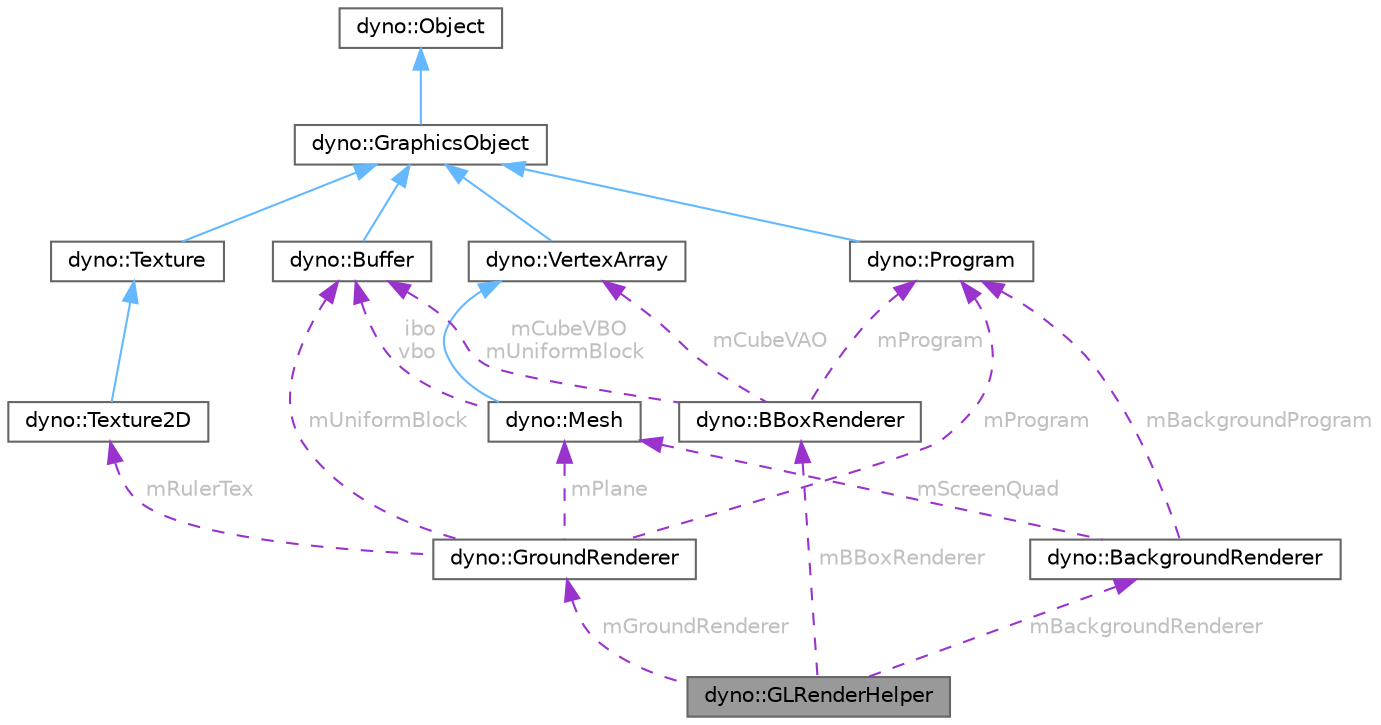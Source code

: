 digraph "dyno::GLRenderHelper"
{
 // LATEX_PDF_SIZE
  bgcolor="transparent";
  edge [fontname=Helvetica,fontsize=10,labelfontname=Helvetica,labelfontsize=10];
  node [fontname=Helvetica,fontsize=10,shape=box,height=0.2,width=0.4];
  Node1 [id="Node000001",label="dyno::GLRenderHelper",height=0.2,width=0.4,color="gray40", fillcolor="grey60", style="filled", fontcolor="black",tooltip=" "];
  Node2 -> Node1 [id="edge1_Node000001_Node000002",dir="back",color="darkorchid3",style="dashed",tooltip=" ",label=" mBBoxRenderer",fontcolor="grey" ];
  Node2 [id="Node000002",label="dyno::BBoxRenderer",height=0.2,width=0.4,color="gray40", fillcolor="white", style="filled",URL="$classdyno_1_1_b_box_renderer.html",tooltip=" "];
  Node3 -> Node2 [id="edge2_Node000002_Node000003",dir="back",color="darkorchid3",style="dashed",tooltip=" ",label=" mCubeVAO",fontcolor="grey" ];
  Node3 [id="Node000003",label="dyno::VertexArray",height=0.2,width=0.4,color="gray40", fillcolor="white", style="filled",URL="$classdyno_1_1_vertex_array.html",tooltip=" "];
  Node4 -> Node3 [id="edge3_Node000003_Node000004",dir="back",color="steelblue1",style="solid",tooltip=" "];
  Node4 [id="Node000004",label="dyno::GraphicsObject",height=0.2,width=0.4,color="gray40", fillcolor="white", style="filled",URL="$classdyno_1_1_graphics_object.html",tooltip=" "];
  Node5 -> Node4 [id="edge4_Node000004_Node000005",dir="back",color="steelblue1",style="solid",tooltip=" "];
  Node5 [id="Node000005",label="dyno::Object",height=0.2,width=0.4,color="gray40", fillcolor="white", style="filled",URL="$classdyno_1_1_object.html",tooltip=" "];
  Node6 -> Node2 [id="edge5_Node000002_Node000006",dir="back",color="darkorchid3",style="dashed",tooltip=" ",label=" mCubeVBO\nmUniformBlock",fontcolor="grey" ];
  Node6 [id="Node000006",label="dyno::Buffer",height=0.2,width=0.4,color="gray40", fillcolor="white", style="filled",URL="$classdyno_1_1_buffer.html",tooltip=" "];
  Node4 -> Node6 [id="edge6_Node000006_Node000004",dir="back",color="steelblue1",style="solid",tooltip=" "];
  Node7 -> Node2 [id="edge7_Node000002_Node000007",dir="back",color="darkorchid3",style="dashed",tooltip=" ",label=" mProgram",fontcolor="grey" ];
  Node7 [id="Node000007",label="dyno::Program",height=0.2,width=0.4,color="gray40", fillcolor="white", style="filled",URL="$classdyno_1_1_program.html",tooltip=" "];
  Node4 -> Node7 [id="edge8_Node000007_Node000004",dir="back",color="steelblue1",style="solid",tooltip=" "];
  Node8 -> Node1 [id="edge9_Node000001_Node000008",dir="back",color="darkorchid3",style="dashed",tooltip=" ",label=" mGroundRenderer",fontcolor="grey" ];
  Node8 [id="Node000008",label="dyno::GroundRenderer",height=0.2,width=0.4,color="gray40", fillcolor="white", style="filled",URL="$classdyno_1_1_ground_renderer.html",tooltip=" "];
  Node9 -> Node8 [id="edge10_Node000008_Node000009",dir="back",color="darkorchid3",style="dashed",tooltip=" ",label=" mPlane",fontcolor="grey" ];
  Node9 [id="Node000009",label="dyno::Mesh",height=0.2,width=0.4,color="gray40", fillcolor="white", style="filled",URL="$classdyno_1_1_mesh.html",tooltip=" "];
  Node3 -> Node9 [id="edge11_Node000009_Node000003",dir="back",color="steelblue1",style="solid",tooltip=" "];
  Node6 -> Node9 [id="edge12_Node000009_Node000006",dir="back",color="darkorchid3",style="dashed",tooltip=" ",label=" ibo\nvbo",fontcolor="grey" ];
  Node10 -> Node8 [id="edge13_Node000008_Node000010",dir="back",color="darkorchid3",style="dashed",tooltip=" ",label=" mRulerTex",fontcolor="grey" ];
  Node10 [id="Node000010",label="dyno::Texture2D",height=0.2,width=0.4,color="gray40", fillcolor="white", style="filled",URL="$classdyno_1_1_texture2_d.html",tooltip=" "];
  Node11 -> Node10 [id="edge14_Node000010_Node000011",dir="back",color="steelblue1",style="solid",tooltip=" "];
  Node11 [id="Node000011",label="dyno::Texture",height=0.2,width=0.4,color="gray40", fillcolor="white", style="filled",URL="$classdyno_1_1_texture.html",tooltip=" "];
  Node4 -> Node11 [id="edge15_Node000011_Node000004",dir="back",color="steelblue1",style="solid",tooltip=" "];
  Node7 -> Node8 [id="edge16_Node000008_Node000007",dir="back",color="darkorchid3",style="dashed",tooltip=" ",label=" mProgram",fontcolor="grey" ];
  Node6 -> Node8 [id="edge17_Node000008_Node000006",dir="back",color="darkorchid3",style="dashed",tooltip=" ",label=" mUniformBlock",fontcolor="grey" ];
  Node12 -> Node1 [id="edge18_Node000001_Node000012",dir="back",color="darkorchid3",style="dashed",tooltip=" ",label=" mBackgroundRenderer",fontcolor="grey" ];
  Node12 [id="Node000012",label="dyno::BackgroundRenderer",height=0.2,width=0.4,color="gray40", fillcolor="white", style="filled",URL="$classdyno_1_1_background_renderer.html",tooltip=" "];
  Node7 -> Node12 [id="edge19_Node000012_Node000007",dir="back",color="darkorchid3",style="dashed",tooltip=" ",label=" mBackgroundProgram",fontcolor="grey" ];
  Node9 -> Node12 [id="edge20_Node000012_Node000009",dir="back",color="darkorchid3",style="dashed",tooltip=" ",label=" mScreenQuad",fontcolor="grey" ];
}

